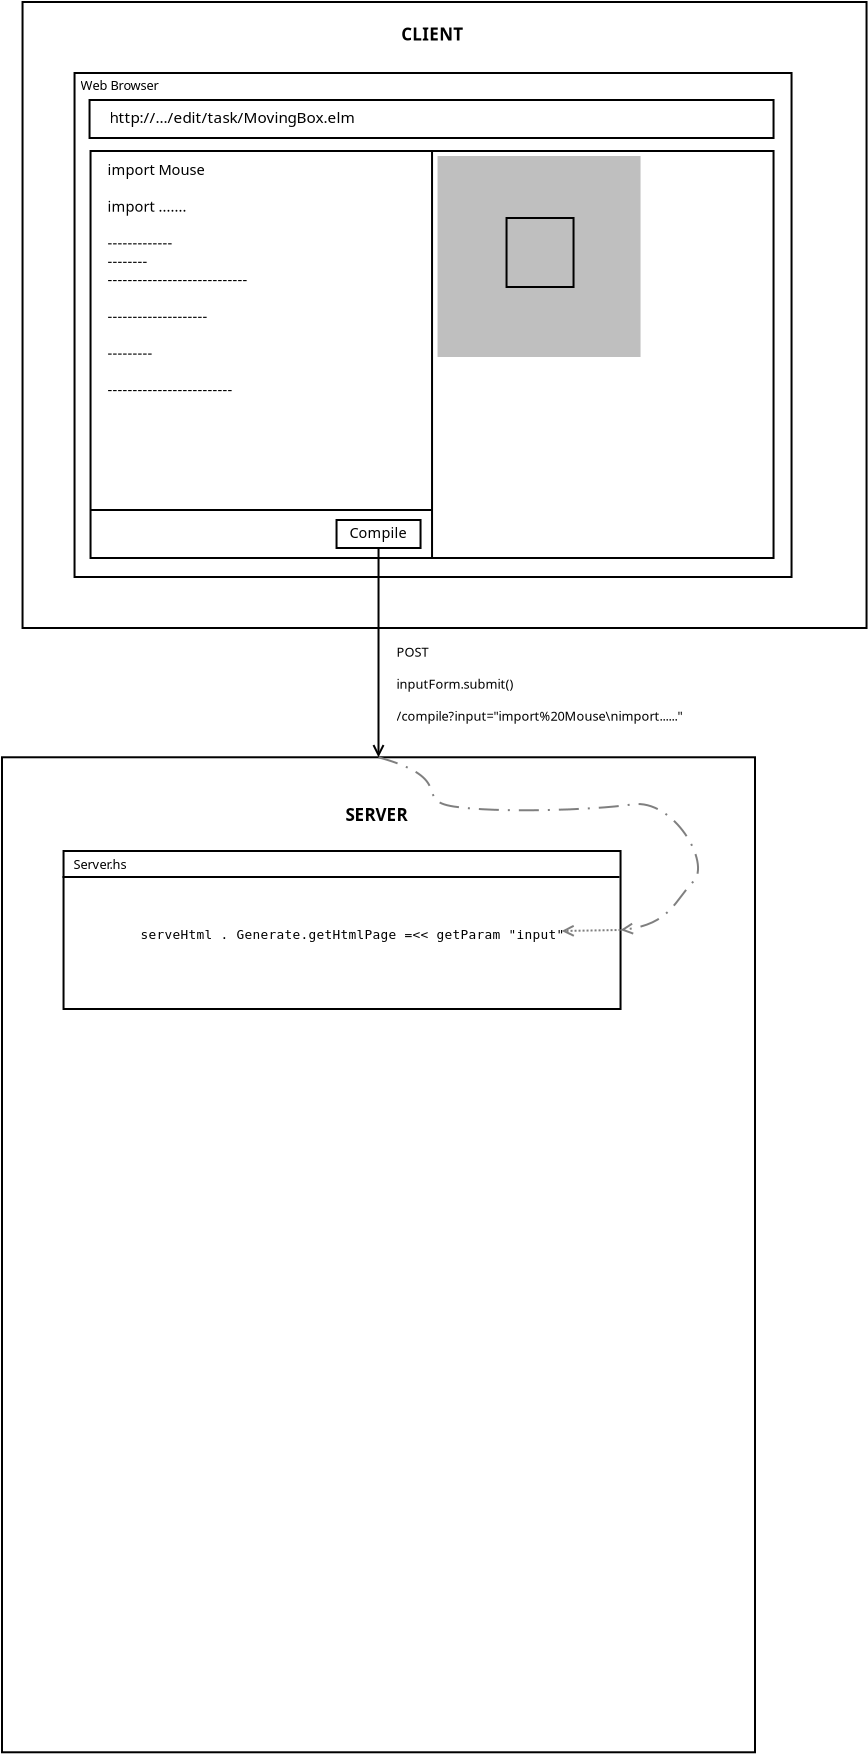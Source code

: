<?xml version="1.0" encoding="UTF-8"?>
<dia:diagram xmlns:dia="http://www.lysator.liu.se/~alla/dia/">
  <dia:layer name="Background" visible="true" active="true">
    <dia:object type="Standard - Box" version="0" id="O0">
      <dia:attribute name="obj_pos">
        <dia:point val="5.673,38.964"/>
      </dia:attribute>
      <dia:attribute name="obj_bb">
        <dia:rectangle val="5.623,38.914;43.373,88.764"/>
      </dia:attribute>
      <dia:attribute name="elem_corner">
        <dia:point val="5.673,38.964"/>
      </dia:attribute>
      <dia:attribute name="elem_width">
        <dia:real val="37.65"/>
      </dia:attribute>
      <dia:attribute name="elem_height">
        <dia:real val="49.75"/>
      </dia:attribute>
      <dia:attribute name="show_background">
        <dia:boolean val="true"/>
      </dia:attribute>
    </dia:object>
    <dia:object type="Standard - Text" version="1" id="O1">
      <dia:attribute name="obj_pos">
        <dia:point val="22.85,42.15"/>
      </dia:attribute>
      <dia:attribute name="obj_bb">
        <dia:rectangle val="22.85,41.36;26.585,42.352"/>
      </dia:attribute>
      <dia:attribute name="text">
        <dia:composite type="text">
          <dia:attribute name="string">
            <dia:string>#SERVER#</dia:string>
          </dia:attribute>
          <dia:attribute name="font">
            <dia:font family="sans" style="80" name="Helvetica-Bold"/>
          </dia:attribute>
          <dia:attribute name="height">
            <dia:real val="1.061"/>
          </dia:attribute>
          <dia:attribute name="pos">
            <dia:point val="22.85,42.15"/>
          </dia:attribute>
          <dia:attribute name="color">
            <dia:color val="#000000"/>
          </dia:attribute>
          <dia:attribute name="alignment">
            <dia:enum val="0"/>
          </dia:attribute>
        </dia:composite>
      </dia:attribute>
      <dia:attribute name="valign">
        <dia:enum val="3"/>
      </dia:attribute>
    </dia:object>
    <dia:group>
      <dia:object type="Standard - Box" version="0" id="O2">
        <dia:attribute name="obj_pos">
          <dia:point val="6.7,1.2"/>
        </dia:attribute>
        <dia:attribute name="obj_bb">
          <dia:rectangle val="6.65,1.15;48.95,32.55"/>
        </dia:attribute>
        <dia:attribute name="elem_corner">
          <dia:point val="6.7,1.2"/>
        </dia:attribute>
        <dia:attribute name="elem_width">
          <dia:real val="42.2"/>
        </dia:attribute>
        <dia:attribute name="elem_height">
          <dia:real val="31.3"/>
        </dia:attribute>
        <dia:attribute name="show_background">
          <dia:boolean val="true"/>
        </dia:attribute>
      </dia:object>
      <dia:group>
        <dia:group>
          <dia:group>
            <dia:group>
              <dia:group>
                <dia:group>
                  <dia:object type="Standard - Box" version="0" id="O3">
                    <dia:attribute name="obj_pos">
                      <dia:point val="9.3,4.75"/>
                    </dia:attribute>
                    <dia:attribute name="obj_bb">
                      <dia:rectangle val="9.25,4.7;45.2,30"/>
                    </dia:attribute>
                    <dia:attribute name="elem_corner">
                      <dia:point val="9.3,4.75"/>
                    </dia:attribute>
                    <dia:attribute name="elem_width">
                      <dia:real val="35.85"/>
                    </dia:attribute>
                    <dia:attribute name="elem_height">
                      <dia:real val="25.2"/>
                    </dia:attribute>
                    <dia:attribute name="show_background">
                      <dia:boolean val="true"/>
                    </dia:attribute>
                  </dia:object>
                  <dia:object type="Standard - Box" version="0" id="O4">
                    <dia:attribute name="obj_pos">
                      <dia:point val="10.05,6.1"/>
                    </dia:attribute>
                    <dia:attribute name="obj_bb">
                      <dia:rectangle val="10,6.05;44.3,8.05"/>
                    </dia:attribute>
                    <dia:attribute name="elem_corner">
                      <dia:point val="10.05,6.1"/>
                    </dia:attribute>
                    <dia:attribute name="elem_width">
                      <dia:real val="34.2"/>
                    </dia:attribute>
                    <dia:attribute name="elem_height">
                      <dia:real val="1.9"/>
                    </dia:attribute>
                    <dia:attribute name="show_background">
                      <dia:boolean val="true"/>
                    </dia:attribute>
                  </dia:object>
                  <dia:object type="Standard - Text" version="1" id="O5">
                    <dia:attribute name="obj_pos">
                      <dia:point val="11.05,7.25"/>
                    </dia:attribute>
                    <dia:attribute name="obj_bb">
                      <dia:rectangle val="11.05,6.54;23.823,7.433"/>
                    </dia:attribute>
                    <dia:attribute name="text">
                      <dia:composite type="text">
                        <dia:attribute name="string">
                          <dia:string>#http://.../edit/task/MovingBox.elm#</dia:string>
                        </dia:attribute>
                        <dia:attribute name="font">
                          <dia:font family="sans" style="0" name="Helvetica"/>
                        </dia:attribute>
                        <dia:attribute name="height">
                          <dia:real val="0.955"/>
                        </dia:attribute>
                        <dia:attribute name="pos">
                          <dia:point val="11.05,7.25"/>
                        </dia:attribute>
                        <dia:attribute name="color">
                          <dia:color val="#000000"/>
                        </dia:attribute>
                        <dia:attribute name="alignment">
                          <dia:enum val="0"/>
                        </dia:attribute>
                      </dia:composite>
                    </dia:attribute>
                    <dia:attribute name="valign">
                      <dia:enum val="3"/>
                    </dia:attribute>
                  </dia:object>
                </dia:group>
                <dia:object type="Standard - Box" version="0" id="O6">
                  <dia:attribute name="obj_pos">
                    <dia:point val="10.1,8.65"/>
                  </dia:attribute>
                  <dia:attribute name="obj_bb">
                    <dia:rectangle val="10.05,8.6;44.3,29.05"/>
                  </dia:attribute>
                  <dia:attribute name="elem_corner">
                    <dia:point val="10.1,8.65"/>
                  </dia:attribute>
                  <dia:attribute name="elem_width">
                    <dia:real val="34.15"/>
                  </dia:attribute>
                  <dia:attribute name="elem_height">
                    <dia:real val="20.35"/>
                  </dia:attribute>
                  <dia:attribute name="show_background">
                    <dia:boolean val="true"/>
                  </dia:attribute>
                </dia:object>
              </dia:group>
              <dia:object type="Standard - Line" version="0" id="O7">
                <dia:attribute name="obj_pos">
                  <dia:point val="27.175,8.65"/>
                </dia:attribute>
                <dia:attribute name="obj_bb">
                  <dia:rectangle val="27.125,8.6;27.225,29.05"/>
                </dia:attribute>
                <dia:attribute name="conn_endpoints">
                  <dia:point val="27.175,8.65"/>
                  <dia:point val="27.175,29"/>
                </dia:attribute>
                <dia:attribute name="numcp">
                  <dia:int val="1"/>
                </dia:attribute>
              </dia:object>
              <dia:object type="Standard - Line" version="0" id="O8">
                <dia:attribute name="obj_pos">
                  <dia:point val="27.225,17.35"/>
                </dia:attribute>
                <dia:attribute name="obj_bb">
                  <dia:rectangle val="27.225,17.35;27.225,17.35"/>
                </dia:attribute>
                <dia:attribute name="conn_endpoints">
                  <dia:point val="27.225,17.35"/>
                  <dia:point val="27.225,17.35"/>
                </dia:attribute>
                <dia:attribute name="numcp">
                  <dia:int val="1"/>
                </dia:attribute>
              </dia:object>
            </dia:group>
            <dia:object type="Standard - Text" version="1" id="O9">
              <dia:attribute name="obj_pos">
                <dia:point val="27.225,17.35"/>
              </dia:attribute>
              <dia:attribute name="obj_bb">
                <dia:rectangle val="27.225,16.755;27.225,17.503"/>
              </dia:attribute>
              <dia:attribute name="text">
                <dia:composite type="text">
                  <dia:attribute name="string">
                    <dia:string>##</dia:string>
                  </dia:attribute>
                  <dia:attribute name="font">
                    <dia:font family="sans" style="0" name="Helvetica"/>
                  </dia:attribute>
                  <dia:attribute name="height">
                    <dia:real val="0.8"/>
                  </dia:attribute>
                  <dia:attribute name="pos">
                    <dia:point val="27.225,17.35"/>
                  </dia:attribute>
                  <dia:attribute name="color">
                    <dia:color val="#000000"/>
                  </dia:attribute>
                  <dia:attribute name="alignment">
                    <dia:enum val="0"/>
                  </dia:attribute>
                </dia:composite>
              </dia:attribute>
              <dia:attribute name="valign">
                <dia:enum val="3"/>
              </dia:attribute>
            </dia:object>
            <dia:object type="Standard - Text" version="1" id="O10">
              <dia:attribute name="obj_pos">
                <dia:point val="27.225,17.35"/>
              </dia:attribute>
              <dia:attribute name="obj_bb">
                <dia:rectangle val="27.225,16.755;27.225,17.503"/>
              </dia:attribute>
              <dia:attribute name="text">
                <dia:composite type="text">
                  <dia:attribute name="string">
                    <dia:string>##</dia:string>
                  </dia:attribute>
                  <dia:attribute name="font">
                    <dia:font family="sans" style="0" name="Helvetica"/>
                  </dia:attribute>
                  <dia:attribute name="height">
                    <dia:real val="0.8"/>
                  </dia:attribute>
                  <dia:attribute name="pos">
                    <dia:point val="27.225,17.35"/>
                  </dia:attribute>
                  <dia:attribute name="color">
                    <dia:color val="#000000"/>
                  </dia:attribute>
                  <dia:attribute name="alignment">
                    <dia:enum val="0"/>
                  </dia:attribute>
                </dia:composite>
              </dia:attribute>
              <dia:attribute name="valign">
                <dia:enum val="3"/>
              </dia:attribute>
            </dia:object>
            <dia:object type="Standard - Text" version="1" id="O11">
              <dia:attribute name="obj_pos">
                <dia:point val="10.95,9.85"/>
              </dia:attribute>
              <dia:attribute name="obj_bb">
                <dia:rectangle val="10.95,9.168;18.37,21.023"/>
              </dia:attribute>
              <dia:attribute name="text">
                <dia:composite type="text">
                  <dia:attribute name="string">
                    <dia:string>#import Mouse

import ....... 

-------------
--------
----------------------------

--------------------

---------

-------------------------#</dia:string>
                  </dia:attribute>
                  <dia:attribute name="font">
                    <dia:font family="sans" style="0" name="Helvetica"/>
                  </dia:attribute>
                  <dia:attribute name="height">
                    <dia:real val="0.917"/>
                  </dia:attribute>
                  <dia:attribute name="pos">
                    <dia:point val="10.95,9.85"/>
                  </dia:attribute>
                  <dia:attribute name="color">
                    <dia:color val="#000000"/>
                  </dia:attribute>
                  <dia:attribute name="alignment">
                    <dia:enum val="0"/>
                  </dia:attribute>
                </dia:composite>
              </dia:attribute>
              <dia:attribute name="valign">
                <dia:enum val="3"/>
              </dia:attribute>
            </dia:object>
            <dia:object type="Standard - Box" version="0" id="O12">
              <dia:attribute name="obj_pos">
                <dia:point val="22.4,27.1"/>
              </dia:attribute>
              <dia:attribute name="obj_bb">
                <dia:rectangle val="22.35,27.05;26.65,28.55"/>
              </dia:attribute>
              <dia:attribute name="elem_corner">
                <dia:point val="22.4,27.1"/>
              </dia:attribute>
              <dia:attribute name="elem_width">
                <dia:real val="4.2"/>
              </dia:attribute>
              <dia:attribute name="elem_height">
                <dia:real val="1.4"/>
              </dia:attribute>
              <dia:attribute name="show_background">
                <dia:boolean val="true"/>
              </dia:attribute>
            </dia:object>
            <dia:object type="Standard - Text" version="1" id="O13">
              <dia:attribute name="obj_pos">
                <dia:point val="23.05,28"/>
              </dia:attribute>
              <dia:attribute name="obj_bb">
                <dia:rectangle val="23.05,27.325;26.012,28.172"/>
              </dia:attribute>
              <dia:attribute name="text">
                <dia:composite type="text">
                  <dia:attribute name="string">
                    <dia:string>#Compile#</dia:string>
                  </dia:attribute>
                  <dia:attribute name="font">
                    <dia:font family="sans" style="0" name="Helvetica"/>
                  </dia:attribute>
                  <dia:attribute name="height">
                    <dia:real val="0.906"/>
                  </dia:attribute>
                  <dia:attribute name="pos">
                    <dia:point val="23.05,28"/>
                  </dia:attribute>
                  <dia:attribute name="color">
                    <dia:color val="#000000"/>
                  </dia:attribute>
                  <dia:attribute name="alignment">
                    <dia:enum val="0"/>
                  </dia:attribute>
                </dia:composite>
              </dia:attribute>
              <dia:attribute name="valign">
                <dia:enum val="3"/>
              </dia:attribute>
            </dia:object>
          </dia:group>
          <dia:object type="Standard - Line" version="0" id="O14">
            <dia:attribute name="obj_pos">
              <dia:point val="27.2,26.6"/>
            </dia:attribute>
            <dia:attribute name="obj_bb">
              <dia:rectangle val="10.05,26.55;27.25,26.65"/>
            </dia:attribute>
            <dia:attribute name="conn_endpoints">
              <dia:point val="27.2,26.6"/>
              <dia:point val="10.1,26.6"/>
            </dia:attribute>
            <dia:attribute name="numcp">
              <dia:int val="1"/>
            </dia:attribute>
          </dia:object>
        </dia:group>
        <dia:object type="Standard - Box" version="0" id="O15">
          <dia:attribute name="obj_pos">
            <dia:point val="27.5,8.95"/>
          </dia:attribute>
          <dia:attribute name="obj_bb">
            <dia:rectangle val="27.45,8.9;37.6,18.95"/>
          </dia:attribute>
          <dia:attribute name="elem_corner">
            <dia:point val="27.5,8.95"/>
          </dia:attribute>
          <dia:attribute name="elem_width">
            <dia:real val="10.05"/>
          </dia:attribute>
          <dia:attribute name="elem_height">
            <dia:real val="9.95"/>
          </dia:attribute>
          <dia:attribute name="border_width">
            <dia:real val="0.1"/>
          </dia:attribute>
          <dia:attribute name="border_color">
            <dia:color val="#bfbfbf"/>
          </dia:attribute>
          <dia:attribute name="inner_color">
            <dia:color val="#bfbfbf"/>
          </dia:attribute>
          <dia:attribute name="show_background">
            <dia:boolean val="true"/>
          </dia:attribute>
        </dia:object>
        <dia:object type="Standard - Box" version="0" id="O16">
          <dia:attribute name="obj_pos">
            <dia:point val="30.9,12"/>
          </dia:attribute>
          <dia:attribute name="obj_bb">
            <dia:rectangle val="30.85,11.95;34.3,15.5"/>
          </dia:attribute>
          <dia:attribute name="elem_corner">
            <dia:point val="30.9,12"/>
          </dia:attribute>
          <dia:attribute name="elem_width">
            <dia:real val="3.35"/>
          </dia:attribute>
          <dia:attribute name="elem_height">
            <dia:real val="3.45"/>
          </dia:attribute>
          <dia:attribute name="border_width">
            <dia:real val="0.1"/>
          </dia:attribute>
          <dia:attribute name="inner_color">
            <dia:color val="#bfbfbf"/>
          </dia:attribute>
          <dia:attribute name="show_background">
            <dia:boolean val="true"/>
          </dia:attribute>
        </dia:object>
      </dia:group>
      <dia:object type="Standard - Text" version="1" id="O17">
        <dia:attribute name="obj_pos">
          <dia:point val="25.635,3.12"/>
        </dia:attribute>
        <dia:attribute name="obj_bb">
          <dia:rectangle val="25.635,2.33;28.983,3.322"/>
        </dia:attribute>
        <dia:attribute name="text">
          <dia:composite type="text">
            <dia:attribute name="string">
              <dia:string>#CLIENT#</dia:string>
            </dia:attribute>
            <dia:attribute name="font">
              <dia:font family="sans" style="80" name="Helvetica-Bold"/>
            </dia:attribute>
            <dia:attribute name="height">
              <dia:real val="1.061"/>
            </dia:attribute>
            <dia:attribute name="pos">
              <dia:point val="25.635,3.12"/>
            </dia:attribute>
            <dia:attribute name="color">
              <dia:color val="#000000"/>
            </dia:attribute>
            <dia:attribute name="alignment">
              <dia:enum val="0"/>
            </dia:attribute>
          </dia:composite>
        </dia:attribute>
        <dia:attribute name="valign">
          <dia:enum val="3"/>
        </dia:attribute>
      </dia:object>
      <dia:object type="Standard - Text" version="1" id="O18">
        <dia:attribute name="obj_pos">
          <dia:point val="9.6,5.6"/>
        </dia:attribute>
        <dia:attribute name="obj_bb">
          <dia:rectangle val="9.6,5.005;13.793,5.753"/>
        </dia:attribute>
        <dia:attribute name="text">
          <dia:composite type="text">
            <dia:attribute name="string">
              <dia:string>#Web Browser#</dia:string>
            </dia:attribute>
            <dia:attribute name="font">
              <dia:font family="sans" style="0" name="Helvetica"/>
            </dia:attribute>
            <dia:attribute name="height">
              <dia:real val="0.8"/>
            </dia:attribute>
            <dia:attribute name="pos">
              <dia:point val="9.6,5.6"/>
            </dia:attribute>
            <dia:attribute name="color">
              <dia:color val="#000000"/>
            </dia:attribute>
            <dia:attribute name="alignment">
              <dia:enum val="0"/>
            </dia:attribute>
          </dia:composite>
        </dia:attribute>
        <dia:attribute name="valign">
          <dia:enum val="3"/>
        </dia:attribute>
      </dia:object>
    </dia:group>
    <dia:object type="Standard - Box" version="0" id="O19">
      <dia:attribute name="obj_pos">
        <dia:point val="8.75,43.65"/>
      </dia:attribute>
      <dia:attribute name="obj_bb">
        <dia:rectangle val="8.7,43.6;36.65,51.6"/>
      </dia:attribute>
      <dia:attribute name="elem_corner">
        <dia:point val="8.75,43.65"/>
      </dia:attribute>
      <dia:attribute name="elem_width">
        <dia:real val="27.85"/>
      </dia:attribute>
      <dia:attribute name="elem_height">
        <dia:real val="7.9"/>
      </dia:attribute>
      <dia:attribute name="show_background">
        <dia:boolean val="true"/>
      </dia:attribute>
    </dia:object>
    <dia:object type="Standard - BezierLine" version="0" id="O20">
      <dia:attribute name="obj_pos">
        <dia:point val="24.498,38.964"/>
      </dia:attribute>
      <dia:attribute name="obj_bb">
        <dia:rectangle val="24.436,38.902;40.525,47.855"/>
      </dia:attribute>
      <dia:attribute name="bez_points">
        <dia:point val="24.498,38.964"/>
        <dia:point val="28.518,40.084"/>
        <dia:point val="26.158,41.108"/>
        <dia:point val="28.27,41.428"/>
        <dia:point val="30.381,41.748"/>
        <dia:point val="35.146,41.62"/>
        <dia:point val="37.196,41.32"/>
        <dia:point val="39.246,41.02"/>
        <dia:point val="41.146,44.27"/>
        <dia:point val="40.246,45.17"/>
        <dia:point val="39.346,46.07"/>
        <dia:point val="39.096,47.32"/>
        <dia:point val="36.6,47.6"/>
      </dia:attribute>
      <dia:attribute name="corner_types">
        <dia:enum val="0"/>
        <dia:enum val="0"/>
        <dia:enum val="0"/>
        <dia:enum val="0"/>
        <dia:enum val="0"/>
      </dia:attribute>
      <dia:attribute name="line_color">
        <dia:color val="#7f7f7f"/>
      </dia:attribute>
      <dia:attribute name="line_style">
        <dia:enum val="2"/>
      </dia:attribute>
      <dia:attribute name="end_arrow">
        <dia:enum val="1"/>
      </dia:attribute>
      <dia:attribute name="end_arrow_length">
        <dia:real val="0.5"/>
      </dia:attribute>
      <dia:attribute name="end_arrow_width">
        <dia:real val="0.5"/>
      </dia:attribute>
      <dia:connections>
        <dia:connection handle="0" to="O0" connection="1"/>
        <dia:connection handle="12" to="O19" connection="4"/>
      </dia:connections>
    </dia:object>
    <dia:object type="Standard - Line" version="0" id="O21">
      <dia:attribute name="obj_pos">
        <dia:point val="24.5,28.55"/>
      </dia:attribute>
      <dia:attribute name="obj_bb">
        <dia:rectangle val="24.167,28.5;24.829,39.076"/>
      </dia:attribute>
      <dia:attribute name="conn_endpoints">
        <dia:point val="24.5,28.55"/>
        <dia:point val="24.498,38.964"/>
      </dia:attribute>
      <dia:attribute name="numcp">
        <dia:int val="1"/>
      </dia:attribute>
      <dia:attribute name="end_arrow">
        <dia:enum val="1"/>
      </dia:attribute>
      <dia:attribute name="end_arrow_length">
        <dia:real val="0.5"/>
      </dia:attribute>
      <dia:attribute name="end_arrow_width">
        <dia:real val="0.5"/>
      </dia:attribute>
      <dia:connections>
        <dia:connection handle="0" to="O12" connection="8"/>
        <dia:connection handle="1" to="O0" connection="1"/>
      </dia:connections>
    </dia:object>
    <dia:object type="Standard - Text" version="1" id="O22">
      <dia:attribute name="obj_pos">
        <dia:point val="25.4,33.938"/>
      </dia:attribute>
      <dia:attribute name="obj_bb">
        <dia:rectangle val="25.4,33.343;40.812,37.291"/>
      </dia:attribute>
      <dia:attribute name="text">
        <dia:composite type="text">
          <dia:attribute name="string">
            <dia:string>#POST 

inputForm.submit()

/compile?input="import%20Mouse\nimport......"#</dia:string>
          </dia:attribute>
          <dia:attribute name="font">
            <dia:font family="sans" style="0" name="Helvetica"/>
          </dia:attribute>
          <dia:attribute name="height">
            <dia:real val="0.8"/>
          </dia:attribute>
          <dia:attribute name="pos">
            <dia:point val="25.4,33.938"/>
          </dia:attribute>
          <dia:attribute name="color">
            <dia:color val="#000000"/>
          </dia:attribute>
          <dia:attribute name="alignment">
            <dia:enum val="0"/>
          </dia:attribute>
        </dia:composite>
      </dia:attribute>
      <dia:attribute name="valign">
        <dia:enum val="3"/>
      </dia:attribute>
    </dia:object>
    <dia:object type="Standard - Text" version="1" id="O23">
      <dia:attribute name="obj_pos">
        <dia:point val="9.25,44.55"/>
      </dia:attribute>
      <dia:attribute name="obj_bb">
        <dia:rectangle val="9.25,43.955;12.235,44.703"/>
      </dia:attribute>
      <dia:attribute name="text">
        <dia:composite type="text">
          <dia:attribute name="string">
            <dia:string>#Server.hs#</dia:string>
          </dia:attribute>
          <dia:attribute name="font">
            <dia:font family="sans" style="0" name="Helvetica"/>
          </dia:attribute>
          <dia:attribute name="height">
            <dia:real val="0.8"/>
          </dia:attribute>
          <dia:attribute name="pos">
            <dia:point val="9.25,44.55"/>
          </dia:attribute>
          <dia:attribute name="color">
            <dia:color val="#000000"/>
          </dia:attribute>
          <dia:attribute name="alignment">
            <dia:enum val="0"/>
          </dia:attribute>
        </dia:composite>
      </dia:attribute>
      <dia:attribute name="valign">
        <dia:enum val="3"/>
      </dia:attribute>
    </dia:object>
    <dia:object type="Standard - Text" version="1" id="O24">
      <dia:attribute name="obj_pos">
        <dia:point val="12.6,48.05"/>
      </dia:attribute>
      <dia:attribute name="obj_bb">
        <dia:rectangle val="12.6,47.455;33.005,48.203"/>
      </dia:attribute>
      <dia:attribute name="text">
        <dia:composite type="text">
          <dia:attribute name="string">
            <dia:string>#serveHtml . Generate.getHtmlPage =&lt;&lt; getParam "input"#</dia:string>
          </dia:attribute>
          <dia:attribute name="font">
            <dia:font family="monospace" style="0" name="Courier"/>
          </dia:attribute>
          <dia:attribute name="height">
            <dia:real val="0.8"/>
          </dia:attribute>
          <dia:attribute name="pos">
            <dia:point val="12.6,48.05"/>
          </dia:attribute>
          <dia:attribute name="color">
            <dia:color val="#000000"/>
          </dia:attribute>
          <dia:attribute name="alignment">
            <dia:enum val="0"/>
          </dia:attribute>
        </dia:composite>
      </dia:attribute>
      <dia:attribute name="valign">
        <dia:enum val="3"/>
      </dia:attribute>
    </dia:object>
    <dia:object type="Standard - Line" version="0" id="O25">
      <dia:attribute name="obj_pos">
        <dia:point val="8.7,44.95"/>
      </dia:attribute>
      <dia:attribute name="obj_bb">
        <dia:rectangle val="8.65,44.9;36.6,45"/>
      </dia:attribute>
      <dia:attribute name="conn_endpoints">
        <dia:point val="8.7,44.95"/>
        <dia:point val="36.55,44.95"/>
      </dia:attribute>
      <dia:attribute name="numcp">
        <dia:int val="1"/>
      </dia:attribute>
    </dia:object>
    <dia:object type="Standard - Line" version="0" id="O26">
      <dia:attribute name="obj_pos">
        <dia:point val="36.6,47.6"/>
      </dia:attribute>
      <dia:attribute name="obj_bb">
        <dia:rectangle val="33.538,47.31;36.651,47.971"/>
      </dia:attribute>
      <dia:attribute name="conn_endpoints">
        <dia:point val="36.6,47.6"/>
        <dia:point val="33.65,47.65"/>
      </dia:attribute>
      <dia:attribute name="numcp">
        <dia:int val="1"/>
      </dia:attribute>
      <dia:attribute name="line_color">
        <dia:color val="#7f7f7f"/>
      </dia:attribute>
      <dia:attribute name="line_style">
        <dia:enum val="4"/>
      </dia:attribute>
      <dia:attribute name="end_arrow">
        <dia:enum val="1"/>
      </dia:attribute>
      <dia:attribute name="end_arrow_length">
        <dia:real val="0.5"/>
      </dia:attribute>
      <dia:attribute name="end_arrow_width">
        <dia:real val="0.5"/>
      </dia:attribute>
      <dia:connections>
        <dia:connection handle="0" to="O19" connection="4"/>
      </dia:connections>
    </dia:object>
  </dia:layer>
</dia:diagram>
